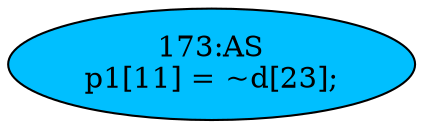 strict digraph "" {
	node [label="\N"];
	"173:AS"	 [ast="<pyverilog.vparser.ast.Assign object at 0x7f40783b4a50>",
		def_var="['p1']",
		fillcolor=deepskyblue,
		label="173:AS
p1[11] = ~d[23];",
		statements="[]",
		style=filled,
		typ=Assign,
		use_var="['d']"];
}
